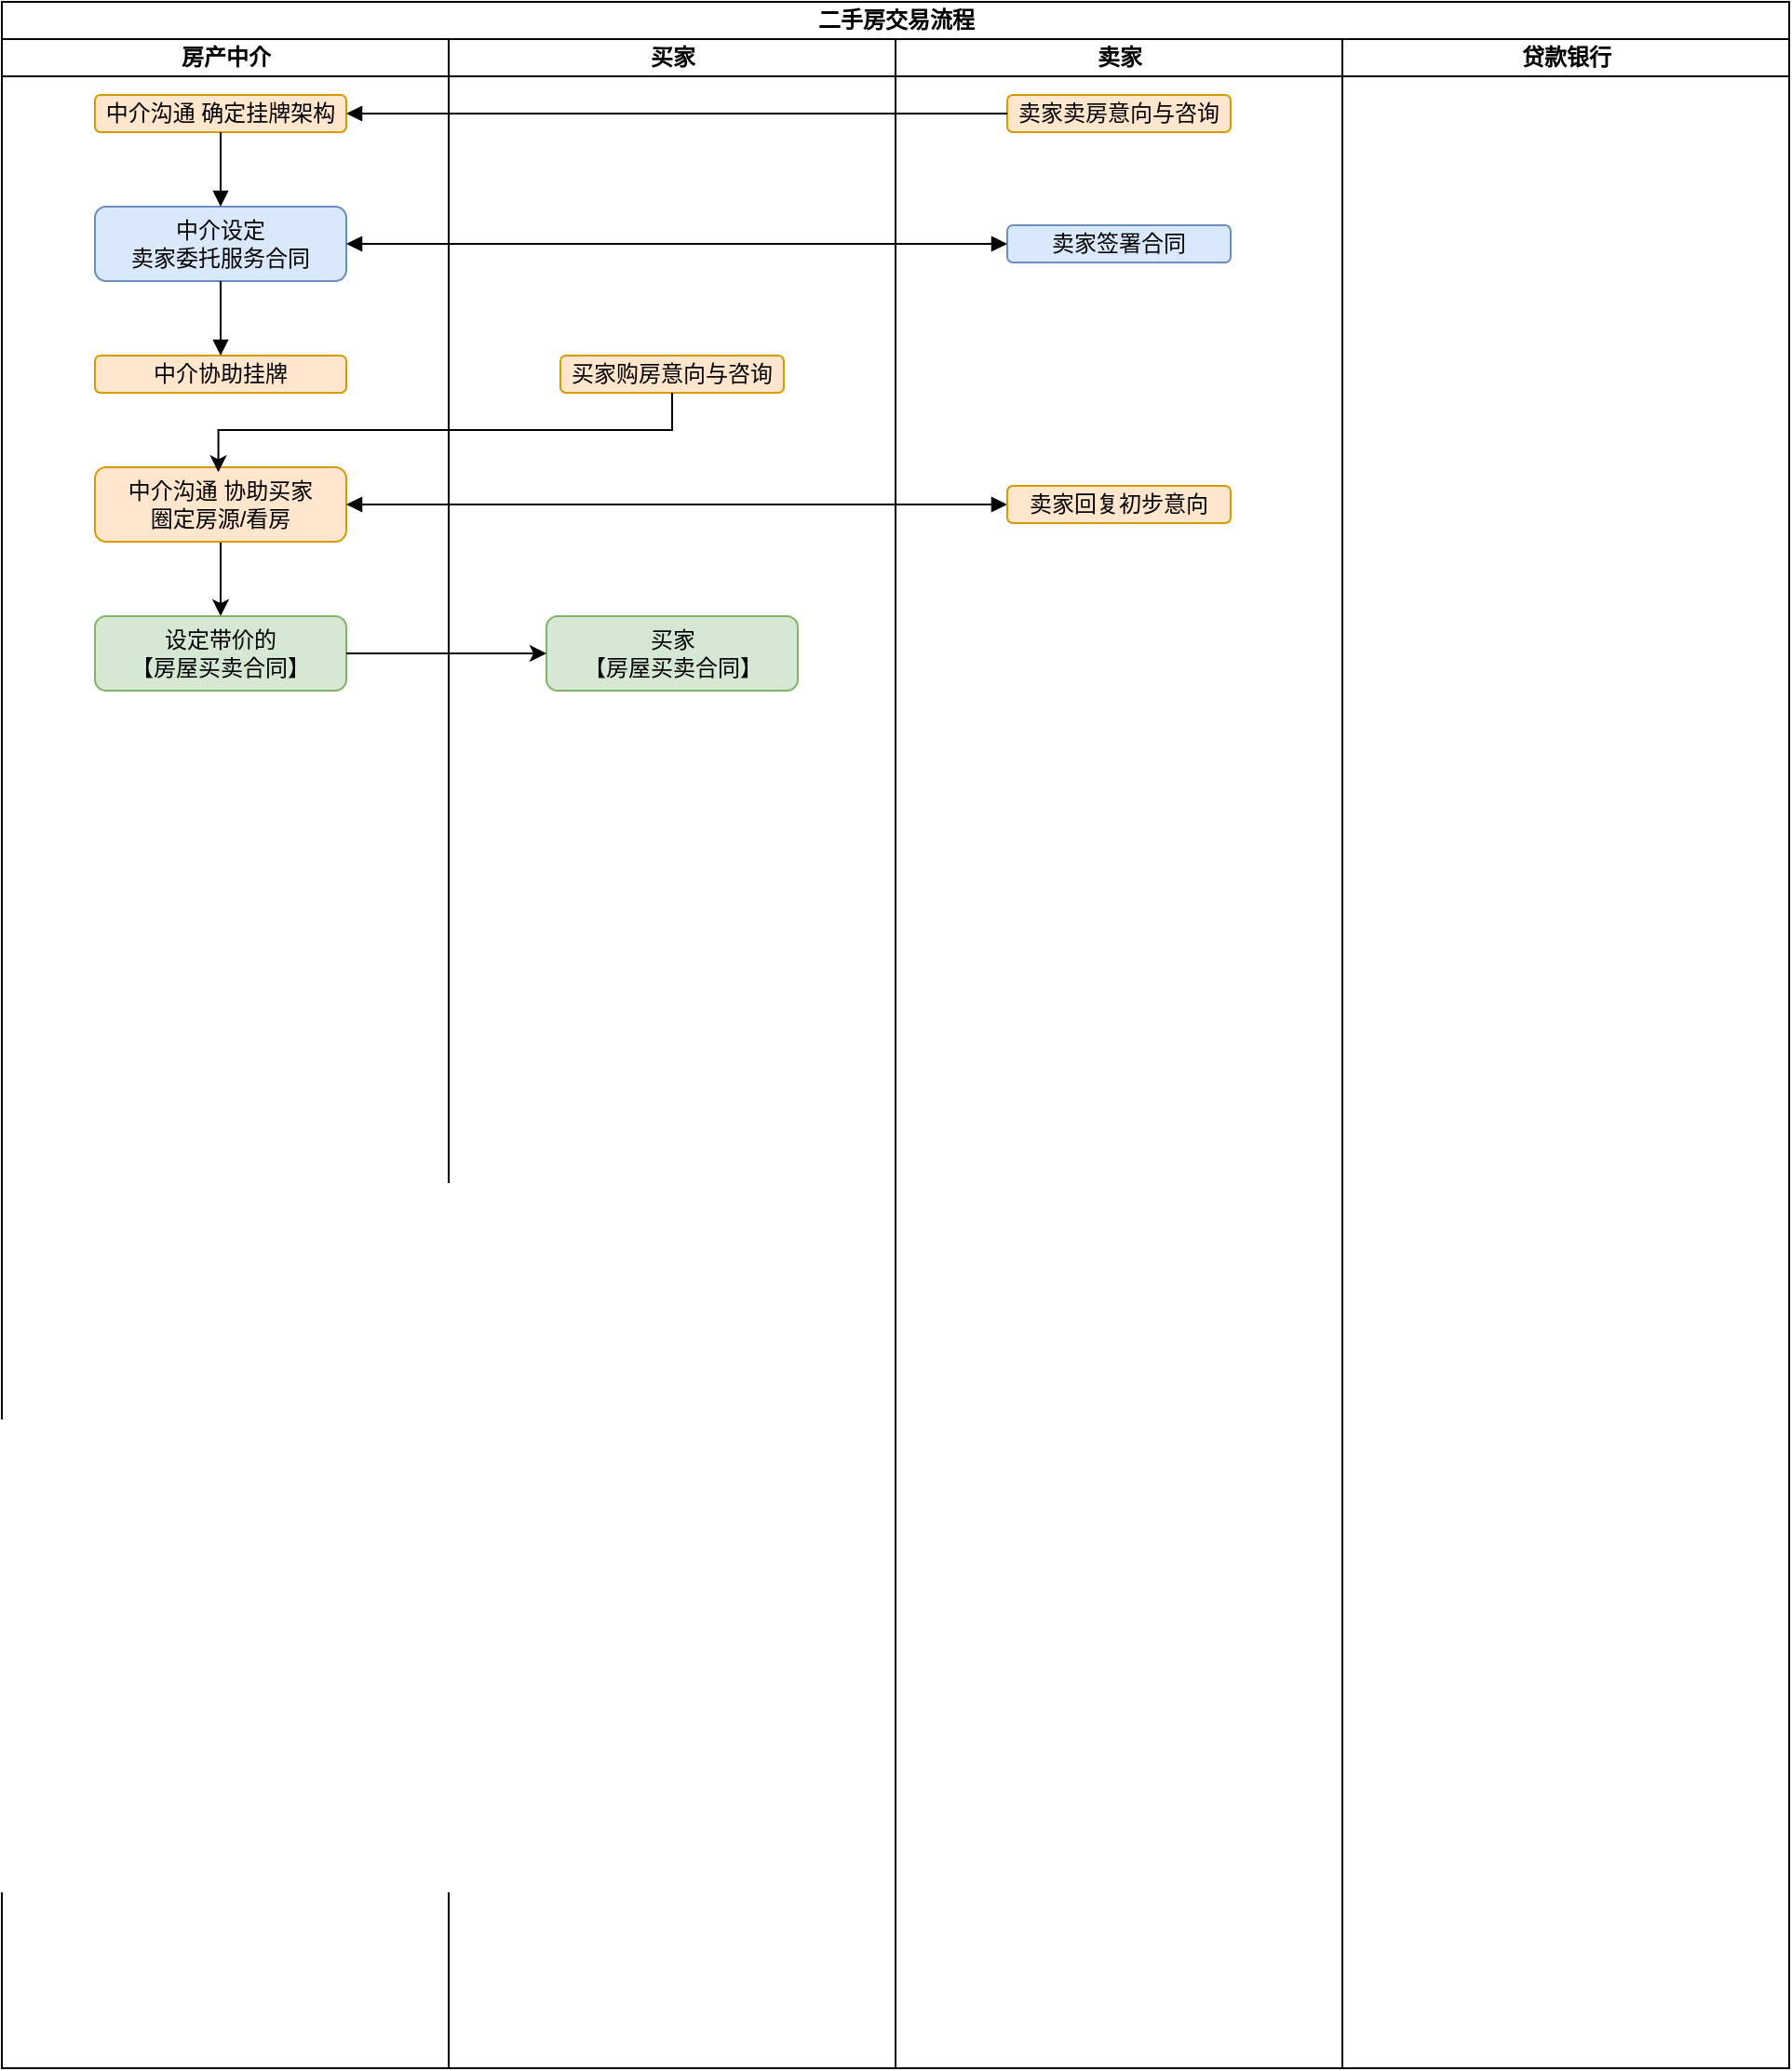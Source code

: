 <mxfile version="14.2.9" type="github"><diagram id="eCgH1aqY1Uuq_Gv72Vav" name="Page-1"><mxGraphModel dx="930" dy="457" grid="1" gridSize="10" guides="1" tooltips="1" connect="1" arrows="1" fold="1" page="1" pageScale="1" pageWidth="827" pageHeight="1169" math="0" shadow="0"><root><mxCell id="0"/><mxCell id="1" parent="0"/><mxCell id="mIpBYpTtvKyWABxg0NEK-7" value="二手房交易流程" style="swimlane;html=1;childLayout=stackLayout;resizeParent=1;resizeParentMax=0;startSize=20;" parent="1" vertex="1"><mxGeometry width="960" height="1110" as="geometry"/></mxCell><mxCell id="mIpBYpTtvKyWABxg0NEK-8" value="房产中介" style="swimlane;html=1;startSize=20;" parent="mIpBYpTtvKyWABxg0NEK-7" vertex="1"><mxGeometry y="20" width="240" height="1090" as="geometry"/></mxCell><mxCell id="ocknudQu-m-3cSBIJ4q2-3" value="中介沟通 确定挂牌架构" style="shape=ext;rounded=1;html=1;whiteSpace=wrap;fillColor=#ffe6cc;strokeColor=#d79b00;" vertex="1" parent="mIpBYpTtvKyWABxg0NEK-8"><mxGeometry x="50" y="30" width="135" height="20" as="geometry"/></mxCell><mxCell id="ocknudQu-m-3cSBIJ4q2-7" value="中介设定&lt;br&gt;卖家委托服务合同" style="shape=ext;rounded=1;html=1;whiteSpace=wrap;fillColor=#dae8fc;strokeColor=#6c8ebf;" vertex="1" parent="mIpBYpTtvKyWABxg0NEK-8"><mxGeometry x="50" y="90" width="135" height="40" as="geometry"/></mxCell><mxCell id="ocknudQu-m-3cSBIJ4q2-8" value="" style="endArrow=block;endFill=1;endSize=6;html=1;exitX=0.5;exitY=1;exitDx=0;exitDy=0;entryX=0.5;entryY=0;entryDx=0;entryDy=0;" edge="1" parent="mIpBYpTtvKyWABxg0NEK-8" source="ocknudQu-m-3cSBIJ4q2-3" target="ocknudQu-m-3cSBIJ4q2-7"><mxGeometry width="100" relative="1" as="geometry"><mxPoint x="120" y="60" as="sourcePoint"/><mxPoint x="220" y="60" as="targetPoint"/></mxGeometry></mxCell><mxCell id="ocknudQu-m-3cSBIJ4q2-11" value="中介协助挂牌" style="shape=ext;rounded=1;html=1;whiteSpace=wrap;fillColor=#ffe6cc;strokeColor=#d79b00;" vertex="1" parent="mIpBYpTtvKyWABxg0NEK-8"><mxGeometry x="50" y="170" width="135" height="20" as="geometry"/></mxCell><mxCell id="ocknudQu-m-3cSBIJ4q2-12" value="" style="endArrow=block;endFill=1;endSize=6;html=1;exitX=0.5;exitY=1;exitDx=0;exitDy=0;entryX=0.5;entryY=0;entryDx=0;entryDy=0;" edge="1" parent="mIpBYpTtvKyWABxg0NEK-8" source="ocknudQu-m-3cSBIJ4q2-7" target="ocknudQu-m-3cSBIJ4q2-11"><mxGeometry width="100" relative="1" as="geometry"><mxPoint x="120" y="150" as="sourcePoint"/><mxPoint x="220" y="150" as="targetPoint"/></mxGeometry></mxCell><mxCell id="ocknudQu-m-3cSBIJ4q2-19" style="edgeStyle=orthogonalEdgeStyle;rounded=0;orthogonalLoop=1;jettySize=auto;html=1;exitX=0.5;exitY=1;exitDx=0;exitDy=0;entryX=0.5;entryY=0;entryDx=0;entryDy=0;startArrow=none;startFill=0;" edge="1" parent="mIpBYpTtvKyWABxg0NEK-8" source="ocknudQu-m-3cSBIJ4q2-14" target="ocknudQu-m-3cSBIJ4q2-18"><mxGeometry relative="1" as="geometry"/></mxCell><mxCell id="ocknudQu-m-3cSBIJ4q2-14" value="中介沟通 协助买家&lt;br&gt;圈定房源/看房" style="shape=ext;rounded=1;html=1;whiteSpace=wrap;fillColor=#ffe6cc;strokeColor=#d79b00;" vertex="1" parent="mIpBYpTtvKyWABxg0NEK-8"><mxGeometry x="50" y="230" width="135" height="40" as="geometry"/></mxCell><mxCell id="ocknudQu-m-3cSBIJ4q2-18" value="设定带价的&lt;br&gt;【房屋买卖合同】" style="shape=ext;rounded=1;html=1;whiteSpace=wrap;fillColor=#d5e8d4;strokeColor=#82b366;" vertex="1" parent="mIpBYpTtvKyWABxg0NEK-8"><mxGeometry x="50" y="310" width="135" height="40" as="geometry"/></mxCell><mxCell id="mIpBYpTtvKyWABxg0NEK-9" value="买家" style="swimlane;html=1;startSize=20;" parent="mIpBYpTtvKyWABxg0NEK-7" vertex="1"><mxGeometry x="240" y="20" width="240" height="1090" as="geometry"/></mxCell><mxCell id="ocknudQu-m-3cSBIJ4q2-13" value="买家购房意向与咨询" style="shape=ext;rounded=1;html=1;whiteSpace=wrap;fillColor=#ffe6cc;strokeColor=#d79b00;" vertex="1" parent="mIpBYpTtvKyWABxg0NEK-9"><mxGeometry x="60" y="170" width="120" height="20" as="geometry"/></mxCell><mxCell id="ocknudQu-m-3cSBIJ4q2-17" value="" style="endArrow=block;endFill=1;endSize=6;html=1;entryX=0;entryY=0.5;entryDx=0;entryDy=0;exitX=1;exitY=0.5;exitDx=0;exitDy=0;startArrow=block;startFill=1;" edge="1" parent="mIpBYpTtvKyWABxg0NEK-9"><mxGeometry width="100" relative="1" as="geometry"><mxPoint x="-55" y="250" as="sourcePoint"/><mxPoint x="300" y="250" as="targetPoint"/></mxGeometry></mxCell><mxCell id="ocknudQu-m-3cSBIJ4q2-21" value="买家&lt;br&gt;【房屋买卖合同】" style="shape=ext;rounded=1;html=1;whiteSpace=wrap;fillColor=#d5e8d4;strokeColor=#82b366;" vertex="1" parent="mIpBYpTtvKyWABxg0NEK-9"><mxGeometry x="52.5" y="310" width="135" height="40" as="geometry"/></mxCell><mxCell id="mIpBYpTtvKyWABxg0NEK-10" value="卖家" style="swimlane;html=1;startSize=20;" parent="mIpBYpTtvKyWABxg0NEK-7" vertex="1"><mxGeometry x="480" y="20" width="240" height="1090" as="geometry"/></mxCell><mxCell id="ocknudQu-m-3cSBIJ4q2-2" value="卖家卖房意向与咨询" style="shape=ext;rounded=1;html=1;whiteSpace=wrap;fillColor=#ffe6cc;strokeColor=#d79b00;" vertex="1" parent="mIpBYpTtvKyWABxg0NEK-10"><mxGeometry x="60" y="30" width="120" height="20" as="geometry"/></mxCell><mxCell id="ocknudQu-m-3cSBIJ4q2-6" value="" style="endArrow=block;endFill=1;endSize=6;html=1;entryX=1;entryY=0.5;entryDx=0;entryDy=0;" edge="1" parent="mIpBYpTtvKyWABxg0NEK-10" target="ocknudQu-m-3cSBIJ4q2-3"><mxGeometry width="100" relative="1" as="geometry"><mxPoint x="60" y="40" as="sourcePoint"/><mxPoint x="160" y="40" as="targetPoint"/></mxGeometry></mxCell><mxCell id="ocknudQu-m-3cSBIJ4q2-9" value="卖家签署合同" style="shape=ext;rounded=1;html=1;whiteSpace=wrap;fillColor=#dae8fc;strokeColor=#6c8ebf;" vertex="1" parent="mIpBYpTtvKyWABxg0NEK-10"><mxGeometry x="60" y="100" width="120" height="20" as="geometry"/></mxCell><mxCell id="ocknudQu-m-3cSBIJ4q2-16" value="卖家回复初步意向" style="shape=ext;rounded=1;html=1;whiteSpace=wrap;fillColor=#ffe6cc;strokeColor=#d79b00;" vertex="1" parent="mIpBYpTtvKyWABxg0NEK-10"><mxGeometry x="60" y="240" width="120" height="20" as="geometry"/></mxCell><mxCell id="mIpBYpTtvKyWABxg0NEK-11" value="贷款银行" style="swimlane;html=1;startSize=20;" parent="mIpBYpTtvKyWABxg0NEK-7" vertex="1"><mxGeometry x="720" y="20" width="240" height="1090" as="geometry"/></mxCell><mxCell id="ocknudQu-m-3cSBIJ4q2-10" value="" style="endArrow=block;endFill=1;endSize=6;html=1;entryX=0;entryY=0.5;entryDx=0;entryDy=0;exitX=1;exitY=0.5;exitDx=0;exitDy=0;startArrow=block;startFill=1;" edge="1" parent="mIpBYpTtvKyWABxg0NEK-7" source="ocknudQu-m-3cSBIJ4q2-7" target="ocknudQu-m-3cSBIJ4q2-9"><mxGeometry width="100" relative="1" as="geometry"><mxPoint x="210" y="130" as="sourcePoint"/><mxPoint x="290" y="130" as="targetPoint"/></mxGeometry></mxCell><mxCell id="ocknudQu-m-3cSBIJ4q2-15" style="edgeStyle=orthogonalEdgeStyle;rounded=0;orthogonalLoop=1;jettySize=auto;html=1;exitX=0.5;exitY=1;exitDx=0;exitDy=0;entryX=0.491;entryY=0.066;entryDx=0;entryDy=0;entryPerimeter=0;" edge="1" parent="mIpBYpTtvKyWABxg0NEK-7" source="ocknudQu-m-3cSBIJ4q2-13" target="ocknudQu-m-3cSBIJ4q2-14"><mxGeometry relative="1" as="geometry"><Array as="points"><mxPoint x="360" y="230"/><mxPoint x="116" y="230"/></Array></mxGeometry></mxCell><mxCell id="ocknudQu-m-3cSBIJ4q2-22" value="" style="edgeStyle=orthogonalEdgeStyle;rounded=0;orthogonalLoop=1;jettySize=auto;html=1;startArrow=none;startFill=0;" edge="1" parent="mIpBYpTtvKyWABxg0NEK-7" source="ocknudQu-m-3cSBIJ4q2-18" target="ocknudQu-m-3cSBIJ4q2-21"><mxGeometry relative="1" as="geometry"/></mxCell></root></mxGraphModel></diagram></mxfile>